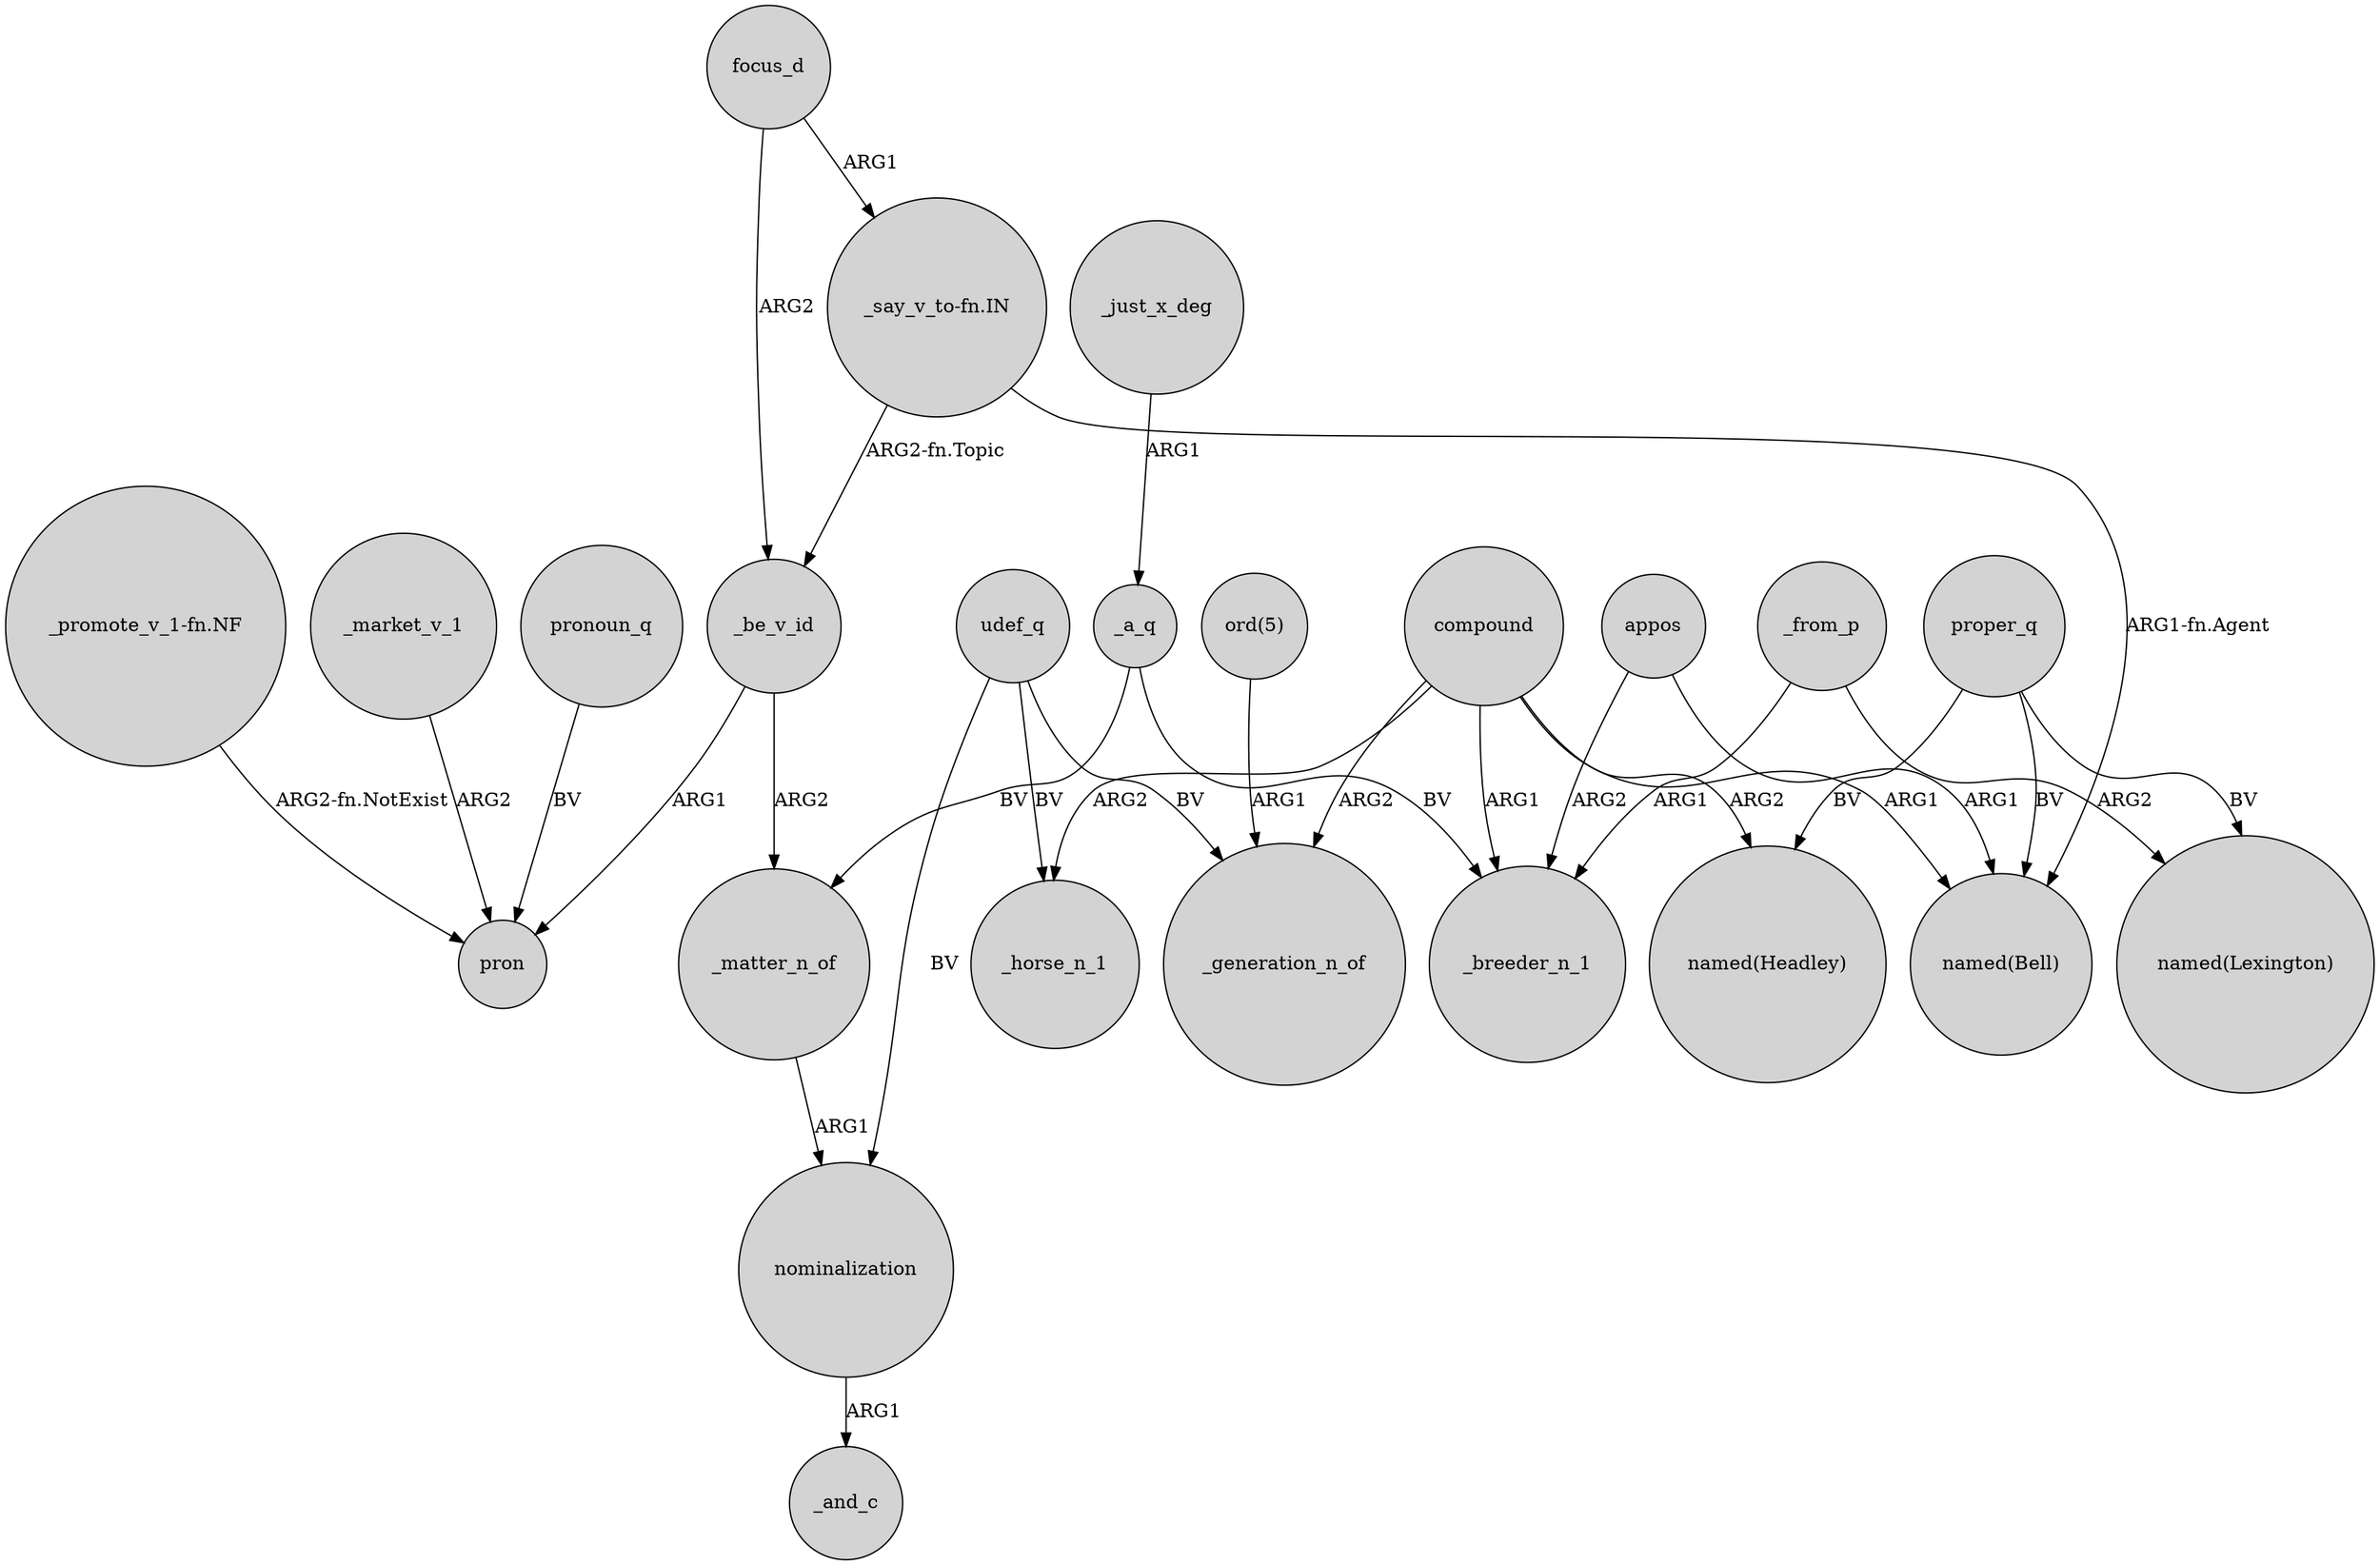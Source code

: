 digraph {
	node [shape=circle style=filled]
	focus_d -> _be_v_id [label=ARG2]
	_a_q -> _breeder_n_1 [label=BV]
	compound -> _breeder_n_1 [label=ARG1]
	compound -> "named(Bell)" [label=ARG1]
	proper_q -> "named(Headley)" [label=BV]
	nominalization -> _and_c [label=ARG1]
	compound -> _generation_n_of [label=ARG2]
	_from_p -> _breeder_n_1 [label=ARG1]
	_be_v_id -> pron [label=ARG1]
	"_say_v_to-fn.IN" -> _be_v_id [label="ARG2-fn.Topic"]
	_matter_n_of -> nominalization [label=ARG1]
	pronoun_q -> pron [label=BV]
	compound -> _horse_n_1 [label=ARG2]
	"ord(5)" -> _generation_n_of [label=ARG1]
	appos -> "named(Bell)" [label=ARG1]
	_from_p -> "named(Lexington)" [label=ARG2]
	udef_q -> nominalization [label=BV]
	udef_q -> _generation_n_of [label=BV]
	compound -> "named(Headley)" [label=ARG2]
	"_promote_v_1-fn.NF" -> pron [label="ARG2-fn.NotExist"]
	_market_v_1 -> pron [label=ARG2]
	"_say_v_to-fn.IN" -> "named(Bell)" [label="ARG1-fn.Agent"]
	proper_q -> "named(Bell)" [label=BV]
	udef_q -> _horse_n_1 [label=BV]
	_be_v_id -> _matter_n_of [label=ARG2]
	_a_q -> _matter_n_of [label=BV]
	appos -> _breeder_n_1 [label=ARG2]
	_just_x_deg -> _a_q [label=ARG1]
	focus_d -> "_say_v_to-fn.IN" [label=ARG1]
	proper_q -> "named(Lexington)" [label=BV]
}
